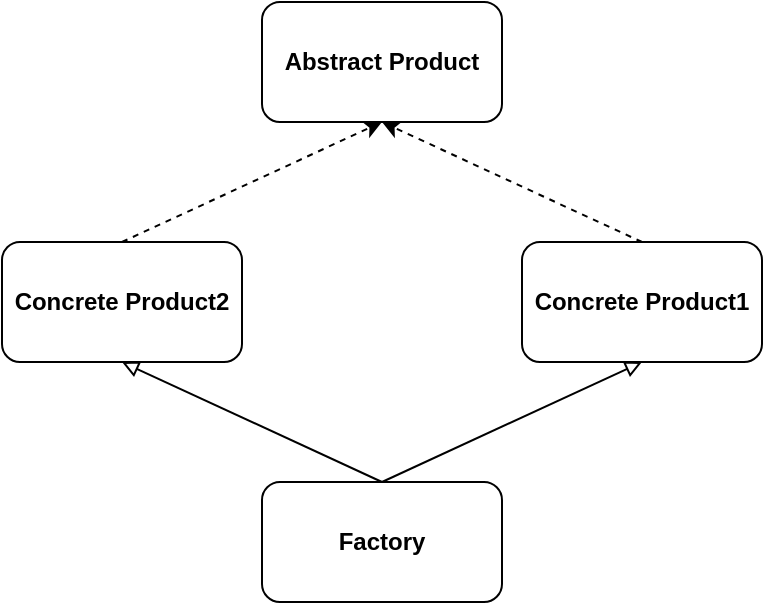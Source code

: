 <mxfile version="10.6.7" type="device"><diagram id="NxJ7D2OegVz08OPzKJJD" name="第 1 页"><mxGraphModel dx="1058" dy="808" grid="1" gridSize="10" guides="1" tooltips="1" connect="1" arrows="1" fold="1" page="1" pageScale="1" pageWidth="827" pageHeight="1169" math="0" shadow="0"><root><mxCell id="0"/><mxCell id="1" parent="0"/><mxCell id="Hm6iR59oCJDuRhf2VCW_-1" value="Abstract Product" style="rounded=1;whiteSpace=wrap;html=1;fontStyle=1" vertex="1" parent="1"><mxGeometry x="330" y="80" width="120" height="60" as="geometry"/></mxCell><mxCell id="Hm6iR59oCJDuRhf2VCW_-2" value="Concrete Product1" style="rounded=1;whiteSpace=wrap;html=1;fontStyle=1" vertex="1" parent="1"><mxGeometry x="460" y="200" width="120" height="60" as="geometry"/></mxCell><mxCell id="Hm6iR59oCJDuRhf2VCW_-3" value="Factory" style="rounded=1;whiteSpace=wrap;html=1;fontStyle=1" vertex="1" parent="1"><mxGeometry x="330" y="320" width="120" height="60" as="geometry"/></mxCell><mxCell id="Hm6iR59oCJDuRhf2VCW_-7" value="Concrete Product2" style="rounded=1;whiteSpace=wrap;html=1;fontStyle=1" vertex="1" parent="1"><mxGeometry x="200" y="200" width="120" height="60" as="geometry"/></mxCell><mxCell id="Hm6iR59oCJDuRhf2VCW_-9" value="" style="endArrow=classic;html=1;exitX=0.5;exitY=0;exitDx=0;exitDy=0;entryX=0.5;entryY=1;entryDx=0;entryDy=0;dashed=1;fontStyle=1" edge="1" parent="1" source="Hm6iR59oCJDuRhf2VCW_-7" target="Hm6iR59oCJDuRhf2VCW_-1"><mxGeometry width="50" height="50" relative="1" as="geometry"><mxPoint x="380" y="210" as="sourcePoint"/><mxPoint x="430" y="160" as="targetPoint"/></mxGeometry></mxCell><mxCell id="Hm6iR59oCJDuRhf2VCW_-10" value="" style="endArrow=classic;html=1;exitX=0.5;exitY=0;exitDx=0;exitDy=0;entryX=0.5;entryY=1;entryDx=0;entryDy=0;dashed=1;fontStyle=1" edge="1" parent="1" source="Hm6iR59oCJDuRhf2VCW_-2" target="Hm6iR59oCJDuRhf2VCW_-1"><mxGeometry width="50" height="50" relative="1" as="geometry"><mxPoint x="600" y="130" as="sourcePoint"/><mxPoint x="730" y="70" as="targetPoint"/></mxGeometry></mxCell><mxCell id="Hm6iR59oCJDuRhf2VCW_-12" value="" style="endArrow=block;html=1;endFill=0;exitX=0.5;exitY=0;exitDx=0;exitDy=0;entryX=0.5;entryY=1;entryDx=0;entryDy=0;fontStyle=1" edge="1" parent="1" source="Hm6iR59oCJDuRhf2VCW_-3" target="Hm6iR59oCJDuRhf2VCW_-2"><mxGeometry width="50" height="50" relative="1" as="geometry"><mxPoint x="640" y="370" as="sourcePoint"/><mxPoint x="690" y="320" as="targetPoint"/></mxGeometry></mxCell><mxCell id="Hm6iR59oCJDuRhf2VCW_-13" value="" style="endArrow=block;html=1;endFill=0;entryX=0.5;entryY=1;entryDx=0;entryDy=0;exitX=0.5;exitY=0;exitDx=0;exitDy=0;fontStyle=1" edge="1" parent="1" source="Hm6iR59oCJDuRhf2VCW_-3" target="Hm6iR59oCJDuRhf2VCW_-7"><mxGeometry width="50" height="50" relative="1" as="geometry"><mxPoint x="390" y="330" as="sourcePoint"/><mxPoint x="530" y="270" as="targetPoint"/></mxGeometry></mxCell></root></mxGraphModel></diagram></mxfile>